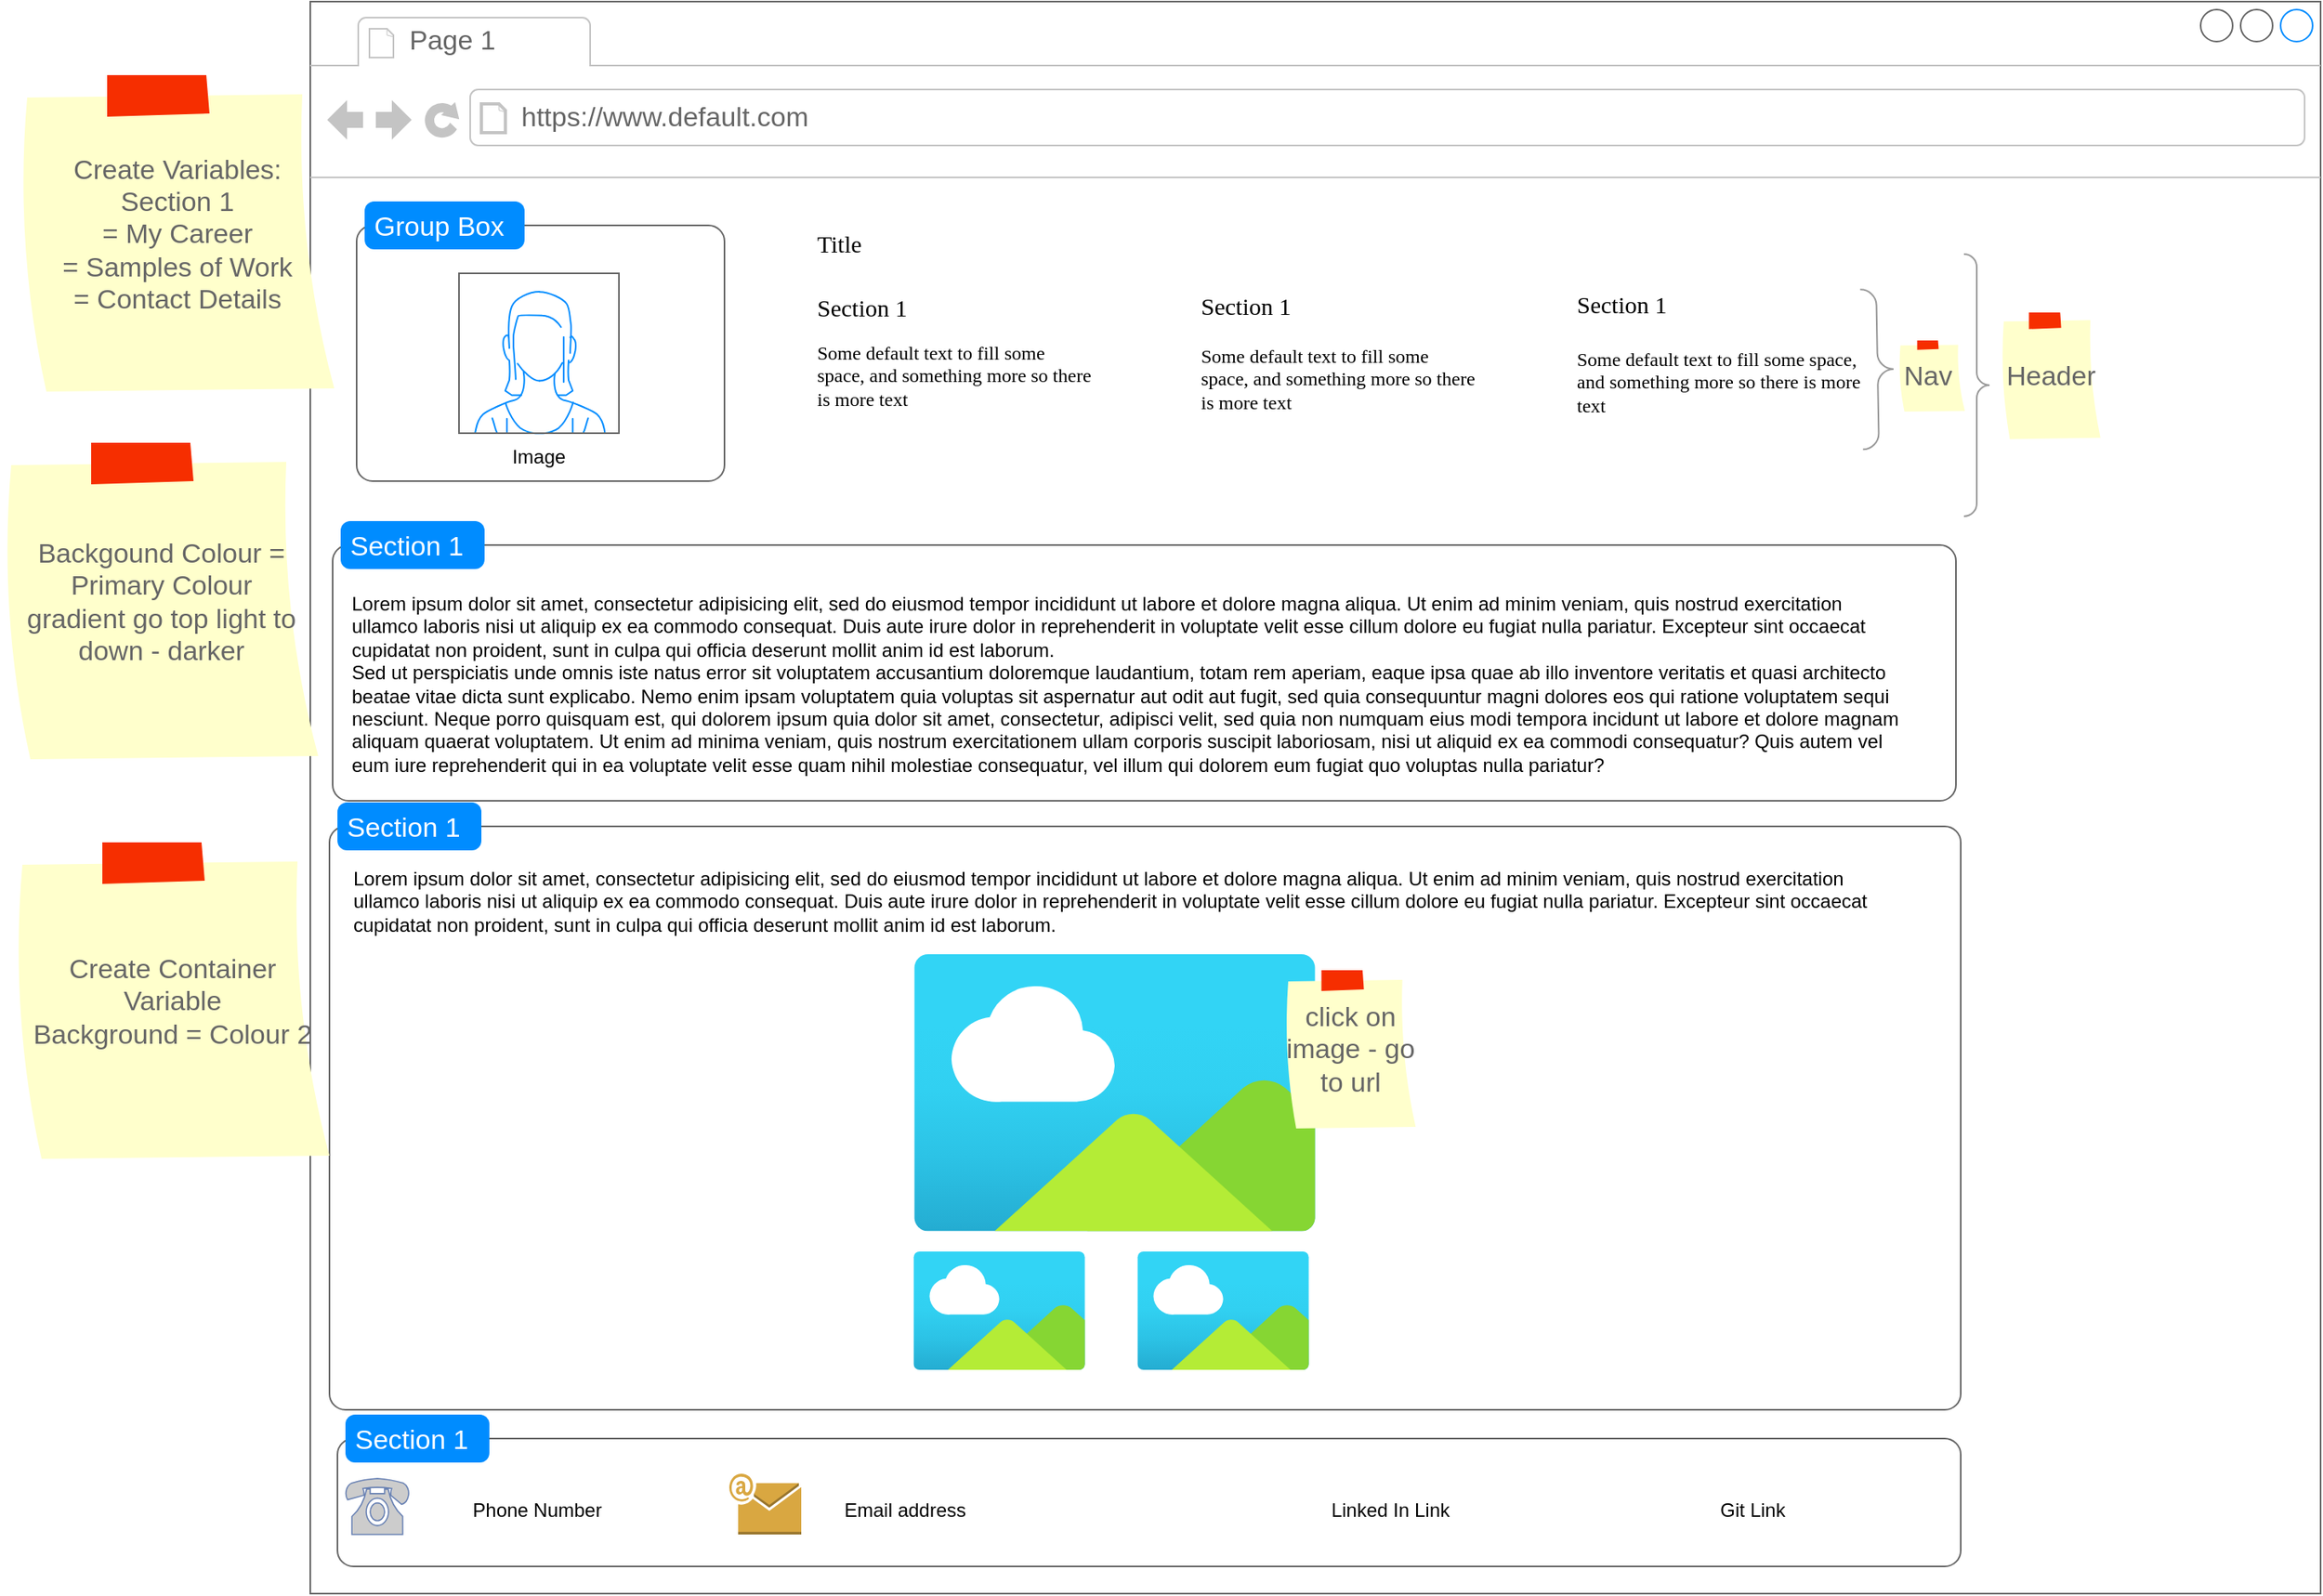 <mxfile version="15.9.1" type="github">
  <diagram name="Page-1" id="2cc2dc42-3aac-f2a9-1cec-7a8b7cbee084">
    <mxGraphModel dx="2489" dy="762" grid="1" gridSize="10" guides="1" tooltips="1" connect="1" arrows="1" fold="1" page="1" pageScale="1" pageWidth="1100" pageHeight="850" background="none" math="0" shadow="0">
      <root>
        <mxCell id="0" />
        <mxCell id="1" parent="0" />
        <mxCell id="7026571954dc6520-1" value="" style="strokeWidth=1;shadow=0;dashed=0;align=center;html=1;shape=mxgraph.mockup.containers.browserWindow;rSize=0;strokeColor=#666666;mainText=,;recursiveResize=0;rounded=0;labelBackgroundColor=none;fontFamily=Verdana;fontSize=12" parent="1" vertex="1">
          <mxGeometry x="23" y="44" width="1257" height="996" as="geometry" />
        </mxCell>
        <mxCell id="7026571954dc6520-2" value="Page 1" style="strokeWidth=1;shadow=0;dashed=0;align=center;html=1;shape=mxgraph.mockup.containers.anchor;fontSize=17;fontColor=#666666;align=left;" parent="7026571954dc6520-1" vertex="1">
          <mxGeometry x="60" y="12" width="110" height="26" as="geometry" />
        </mxCell>
        <mxCell id="7026571954dc6520-3" value="https://www.default.com" style="strokeWidth=1;shadow=0;dashed=0;align=center;html=1;shape=mxgraph.mockup.containers.anchor;rSize=0;fontSize=17;fontColor=#666666;align=left;" parent="7026571954dc6520-1" vertex="1">
          <mxGeometry x="130" y="60" width="250" height="26" as="geometry" />
        </mxCell>
        <mxCell id="7026571954dc6520-4" value="Sharon Martin" style="text;html=1;points=[];align=left;verticalAlign=top;spacingTop=-4;fontSize=30;fontFamily=Verdana" parent="7026571954dc6520-1" vertex="1">
          <mxGeometry x="30" y="140" width="340" height="50" as="geometry" />
        </mxCell>
        <mxCell id="7026571954dc6520-6" value="Section 1" style="text;html=1;points=[];align=left;verticalAlign=top;spacingTop=-4;fontSize=15;fontFamily=Verdana" parent="7026571954dc6520-1" vertex="1">
          <mxGeometry x="315" y="180" width="170" height="30" as="geometry" />
        </mxCell>
        <mxCell id="7026571954dc6520-7" value="Some default text to fill some space, and&amp;nbsp;&lt;span&gt;something more so there is more text&lt;/span&gt;" style="text;html=1;points=[];align=left;verticalAlign=top;spacingTop=-4;fontSize=12;fontFamily=Verdana;whiteSpace=wrap;" parent="7026571954dc6520-1" vertex="1">
          <mxGeometry x="315" y="210" width="175" height="60" as="geometry" />
        </mxCell>
        <mxCell id="7026571954dc6520-8" value="Section 1" style="text;html=1;points=[];align=left;verticalAlign=top;spacingTop=-4;fontSize=15;fontFamily=Verdana" parent="7026571954dc6520-1" vertex="1">
          <mxGeometry x="790" y="178" width="170" height="30" as="geometry" />
        </mxCell>
        <mxCell id="7026571954dc6520-9" value="Some default text to fill some space, and&amp;nbsp;&lt;span&gt;something more so there is more text&lt;/span&gt;" style="text;html=1;points=[];align=left;verticalAlign=top;spacingTop=-4;fontSize=12;fontFamily=Verdana;whiteSpace=wrap;" parent="7026571954dc6520-1" vertex="1">
          <mxGeometry x="790" y="214" width="180" height="40" as="geometry" />
        </mxCell>
        <mxCell id="7026571954dc6520-10" value="Section 1" style="text;html=1;points=[];align=left;verticalAlign=top;spacingTop=-4;fontSize=15;fontFamily=Verdana" parent="7026571954dc6520-1" vertex="1">
          <mxGeometry x="555" y="179" width="170" height="30" as="geometry" />
        </mxCell>
        <mxCell id="7026571954dc6520-11" value="Some default text to fill some space, and&amp;nbsp;&lt;span&gt;something more so there is more text&lt;/span&gt;" style="text;html=1;points=[];align=left;verticalAlign=top;spacingTop=-4;fontSize=12;fontFamily=Verdana;whiteSpace=wrap;" parent="7026571954dc6520-1" vertex="1">
          <mxGeometry x="555" y="212" width="175" height="40" as="geometry" />
        </mxCell>
        <mxCell id="7026571954dc6520-16" value="Title" style="text;html=1;points=[];align=left;verticalAlign=top;spacingTop=-4;fontSize=15;fontFamily=Verdana" parent="7026571954dc6520-1" vertex="1">
          <mxGeometry x="315" y="140" width="170" height="30" as="geometry" />
        </mxCell>
        <mxCell id="CAKOtPOXRMSO6RPQMRg_-5" value="" style="shape=mxgraph.mockup.containers.marginRect;rectMarginTop=10;strokeColor=#666666;strokeWidth=1;dashed=0;rounded=1;arcSize=5;recursiveResize=0;" vertex="1" parent="7026571954dc6520-1">
          <mxGeometry x="29" y="130" width="230" height="170" as="geometry" />
        </mxCell>
        <mxCell id="CAKOtPOXRMSO6RPQMRg_-6" value="Group Box" style="shape=rect;strokeColor=none;fillColor=#008cff;strokeWidth=1;dashed=0;rounded=1;arcSize=20;fontColor=#ffffff;fontSize=17;spacing=2;spacingTop=-2;align=left;autosize=1;spacingLeft=4;resizeWidth=0;resizeHeight=0;perimeter=none;" vertex="1" parent="CAKOtPOXRMSO6RPQMRg_-5">
          <mxGeometry x="5" y="-5" width="100" height="30" as="geometry" />
        </mxCell>
        <mxCell id="CAKOtPOXRMSO6RPQMRg_-4" value="" style="verticalLabelPosition=bottom;shadow=0;dashed=0;align=center;html=1;verticalAlign=top;strokeWidth=1;shape=mxgraph.mockup.containers.userFemale;strokeColor=#666666;strokeColor2=#008cff;" vertex="1" parent="CAKOtPOXRMSO6RPQMRg_-5">
          <mxGeometry x="64" y="40" width="100" height="100" as="geometry" />
        </mxCell>
        <mxCell id="CAKOtPOXRMSO6RPQMRg_-12" value="Image" style="text;html=1;strokeColor=none;fillColor=none;align=center;verticalAlign=middle;whiteSpace=wrap;rounded=0;" vertex="1" parent="CAKOtPOXRMSO6RPQMRg_-5">
          <mxGeometry x="14" y="140" width="200" height="30" as="geometry" />
        </mxCell>
        <mxCell id="CAKOtPOXRMSO6RPQMRg_-14" value="" style="shape=mxgraph.mockup.containers.marginRect;rectMarginTop=10;strokeColor=#666666;strokeWidth=1;dashed=0;rounded=1;arcSize=5;recursiveResize=0;" vertex="1" parent="7026571954dc6520-1">
          <mxGeometry x="14" y="330" width="1015" height="170" as="geometry" />
        </mxCell>
        <mxCell id="CAKOtPOXRMSO6RPQMRg_-15" value="Section 1" style="shape=rect;strokeColor=none;fillColor=#008cff;strokeWidth=1;dashed=0;rounded=1;arcSize=20;fontColor=#ffffff;fontSize=17;spacing=2;spacingTop=-2;align=left;autosize=1;spacingLeft=4;resizeWidth=0;resizeHeight=0;perimeter=none;" vertex="1" parent="CAKOtPOXRMSO6RPQMRg_-14">
          <mxGeometry x="5" y="-5" width="90" height="30" as="geometry" />
        </mxCell>
        <mxCell id="CAKOtPOXRMSO6RPQMRg_-18" value="Lorem ipsum dolor sit amet, consectetur adipisicing elit, sed do eiusmod tempor incididunt ut labore et dolore magna aliqua. Ut enim ad minim veniam, quis nostrud exercitation ullamco laboris nisi ut aliquip ex ea commodo consequat. Duis aute irure dolor in reprehenderit in voluptate velit esse cillum dolore eu fugiat nulla pariatur. Excepteur sint occaecat cupidatat non proident, sunt in culpa qui officia deserunt mollit anim id est laborum.&#xa;Sed ut perspiciatis unde omnis iste natus error sit voluptatem accusantium doloremque laudantium, totam rem aperiam, eaque ipsa quae ab illo inventore veritatis et quasi architecto beatae vitae dicta sunt explicabo. Nemo enim ipsam voluptatem quia voluptas sit aspernatur aut odit aut fugit, sed quia consequuntur magni dolores eos qui ratione voluptatem sequi nesciunt. Neque porro quisquam est, qui dolorem ipsum quia dolor sit amet, consectetur, adipisci velit, sed quia non numquam eius modi tempora incidunt ut labore et dolore magnam aliquam quaerat voluptatem. Ut enim ad minima veniam, quis nostrum exercitationem ullam corporis suscipit laboriosam, nisi ut aliquid ex ea commodi consequatur? Quis autem vel eum iure reprehenderit qui in ea voluptate velit esse quam nihil molestiae consequatur, vel illum qui dolorem eum fugiat quo voluptas nulla pariatur?" style="text;spacingTop=-5;whiteSpace=wrap;html=1;align=left;fontSize=12;fontFamily=Helvetica;fillColor=none;strokeColor=none;rounded=0;shadow=1;labelBackgroundColor=none;" vertex="1" parent="7026571954dc6520-1">
          <mxGeometry x="24" y="368" width="975" height="140" as="geometry" />
        </mxCell>
        <mxCell id="CAKOtPOXRMSO6RPQMRg_-22" value="" style="labelPosition=right;align=left;strokeWidth=1;shape=mxgraph.mockup.markup.curlyBrace;html=1;shadow=0;dashed=0;strokeColor=#999999;direction=north;rotation=-181;" vertex="1" parent="7026571954dc6520-1">
          <mxGeometry x="970" y="180" width="20" height="100" as="geometry" />
        </mxCell>
        <mxCell id="CAKOtPOXRMSO6RPQMRg_-23" value="" style="shape=mxgraph.mockup.containers.marginRect;rectMarginTop=10;strokeColor=#666666;strokeWidth=1;dashed=0;rounded=1;arcSize=5;recursiveResize=0;" vertex="1" parent="7026571954dc6520-1">
          <mxGeometry x="12" y="506" width="1020" height="375" as="geometry" />
        </mxCell>
        <mxCell id="CAKOtPOXRMSO6RPQMRg_-24" value="Section 1" style="shape=rect;strokeColor=none;fillColor=#008cff;strokeWidth=1;dashed=0;rounded=1;arcSize=20;fontColor=#ffffff;fontSize=17;spacing=2;spacingTop=-2;align=left;autosize=1;spacingLeft=4;resizeWidth=0;resizeHeight=0;perimeter=none;" vertex="1" parent="CAKOtPOXRMSO6RPQMRg_-23">
          <mxGeometry x="5" y="-5" width="90" height="30" as="geometry" />
        </mxCell>
        <mxCell id="CAKOtPOXRMSO6RPQMRg_-25" value="Lorem ipsum dolor sit amet, consectetur adipisicing elit, sed do eiusmod tempor incididunt ut labore et dolore magna aliqua. Ut enim ad minim veniam, quis nostrud exercitation ullamco laboris nisi ut aliquip ex ea commodo consequat. Duis aute irure dolor in reprehenderit in voluptate velit esse cillum dolore eu fugiat nulla pariatur. Excepteur sint occaecat cupidatat non proident, sunt in culpa qui officia deserunt mollit anim id est laborum.&lt;br&gt;" style="text;spacingTop=-5;whiteSpace=wrap;html=1;align=left;fontSize=12;fontFamily=Helvetica;fillColor=none;strokeColor=none;rounded=0;shadow=1;labelBackgroundColor=none;" vertex="1" parent="CAKOtPOXRMSO6RPQMRg_-23">
          <mxGeometry x="12.5" y="34" width="975" height="50" as="geometry" />
        </mxCell>
        <mxCell id="CAKOtPOXRMSO6RPQMRg_-36" value="" style="aspect=fixed;html=1;points=[];align=center;image;fontSize=12;image=img/lib/azure2/general/Image.svg;" vertex="1" parent="CAKOtPOXRMSO6RPQMRg_-23">
          <mxGeometry x="365" y="90" width="252" height="173.25" as="geometry" />
        </mxCell>
        <mxCell id="CAKOtPOXRMSO6RPQMRg_-37" value="" style="aspect=fixed;html=1;points=[];align=center;image;fontSize=12;image=img/lib/azure2/general/Image.svg;" vertex="1" parent="CAKOtPOXRMSO6RPQMRg_-23">
          <mxGeometry x="365" y="276" width="107.64" height="74" as="geometry" />
        </mxCell>
        <mxCell id="CAKOtPOXRMSO6RPQMRg_-39" value="" style="aspect=fixed;html=1;points=[];align=center;image;fontSize=12;image=img/lib/azure2/general/Image.svg;" vertex="1" parent="CAKOtPOXRMSO6RPQMRg_-23">
          <mxGeometry x="505" y="276" width="107.64" height="74" as="geometry" />
        </mxCell>
        <mxCell id="CAKOtPOXRMSO6RPQMRg_-53" value="click on image - go to url" style="strokeWidth=1;shadow=0;dashed=0;align=center;html=1;shape=mxgraph.mockup.text.stickyNote2;fontColor=#666666;mainText=;fontSize=17;whiteSpace=wrap;fillColor=#ffffcc;strokeColor=#F62E00;" vertex="1" parent="CAKOtPOXRMSO6RPQMRg_-23">
          <mxGeometry x="597" y="100" width="83" height="100" as="geometry" />
        </mxCell>
        <mxCell id="CAKOtPOXRMSO6RPQMRg_-56" value="Nav&amp;nbsp;" style="strokeWidth=1;shadow=0;dashed=0;align=center;html=1;shape=mxgraph.mockup.text.stickyNote2;fontColor=#666666;mainText=;fontSize=17;whiteSpace=wrap;fillColor=#ffffcc;strokeColor=#F62E00;" vertex="1" parent="7026571954dc6520-1">
          <mxGeometry x="993" y="212" width="42" height="45" as="geometry" />
        </mxCell>
        <mxCell id="CAKOtPOXRMSO6RPQMRg_-57" value="" style="verticalLabelPosition=bottom;shadow=0;dashed=0;align=center;html=1;verticalAlign=top;strokeWidth=1;shape=mxgraph.mockup.markup.curlyBrace;strokeColor=#999999;rotation=90;" vertex="1" parent="7026571954dc6520-1">
          <mxGeometry x="960" y="232" width="164" height="16" as="geometry" />
        </mxCell>
        <mxCell id="CAKOtPOXRMSO6RPQMRg_-58" value="Header" style="strokeWidth=1;shadow=0;dashed=0;align=center;html=1;shape=mxgraph.mockup.text.stickyNote2;fontColor=#666666;mainText=;fontSize=17;whiteSpace=wrap;fillColor=#ffffcc;strokeColor=#F62E00;" vertex="1" parent="7026571954dc6520-1">
          <mxGeometry x="1057" y="194.5" width="63" height="80" as="geometry" />
        </mxCell>
        <mxCell id="CAKOtPOXRMSO6RPQMRg_-40" value="" style="shape=mxgraph.mockup.containers.marginRect;rectMarginTop=10;strokeColor=#666666;strokeWidth=1;dashed=0;rounded=1;arcSize=5;recursiveResize=0;" vertex="1" parent="7026571954dc6520-1">
          <mxGeometry x="17" y="889" width="1015" height="90" as="geometry" />
        </mxCell>
        <mxCell id="CAKOtPOXRMSO6RPQMRg_-41" value="Section 1" style="shape=rect;strokeColor=none;fillColor=#008cff;strokeWidth=1;dashed=0;rounded=1;arcSize=20;fontColor=#ffffff;fontSize=17;spacing=2;spacingTop=-2;align=left;autosize=1;spacingLeft=4;resizeWidth=0;resizeHeight=0;perimeter=none;" vertex="1" parent="CAKOtPOXRMSO6RPQMRg_-40">
          <mxGeometry x="5" y="-5" width="90" height="30" as="geometry" />
        </mxCell>
        <mxCell id="CAKOtPOXRMSO6RPQMRg_-43" value="Phone Number" style="text;html=1;strokeColor=none;fillColor=none;align=center;verticalAlign=middle;whiteSpace=wrap;rounded=0;" vertex="1" parent="CAKOtPOXRMSO6RPQMRg_-40">
          <mxGeometry x="45" y="40" width="160" height="30" as="geometry" />
        </mxCell>
        <mxCell id="CAKOtPOXRMSO6RPQMRg_-44" value="Email address" style="text;html=1;strokeColor=none;fillColor=none;align=center;verticalAlign=middle;whiteSpace=wrap;rounded=0;" vertex="1" parent="CAKOtPOXRMSO6RPQMRg_-40">
          <mxGeometry x="275" y="40" width="160" height="30" as="geometry" />
        </mxCell>
        <mxCell id="CAKOtPOXRMSO6RPQMRg_-45" value="Linked In Link" style="text;html=1;strokeColor=none;fillColor=none;align=center;verticalAlign=middle;whiteSpace=wrap;rounded=0;" vertex="1" parent="CAKOtPOXRMSO6RPQMRg_-40">
          <mxGeometry x="580" y="40" width="157" height="30" as="geometry" />
        </mxCell>
        <mxCell id="CAKOtPOXRMSO6RPQMRg_-46" value="Git Link" style="text;html=1;strokeColor=none;fillColor=none;align=center;verticalAlign=middle;whiteSpace=wrap;rounded=0;" vertex="1" parent="CAKOtPOXRMSO6RPQMRg_-40">
          <mxGeometry x="805" y="40" width="160" height="30" as="geometry" />
        </mxCell>
        <mxCell id="CAKOtPOXRMSO6RPQMRg_-47" value="" style="fontColor=#0066CC;verticalAlign=top;verticalLabelPosition=bottom;labelPosition=center;align=center;html=1;outlineConnect=0;fillColor=#CCCCCC;strokeColor=#6881B3;gradientColor=none;gradientDirection=north;strokeWidth=2;shape=mxgraph.networks.phone_1;" vertex="1" parent="CAKOtPOXRMSO6RPQMRg_-40">
          <mxGeometry x="5" y="35" width="40" height="35" as="geometry" />
        </mxCell>
        <mxCell id="CAKOtPOXRMSO6RPQMRg_-48" value="" style="outlineConnect=0;dashed=0;verticalLabelPosition=bottom;verticalAlign=top;align=center;html=1;shape=mxgraph.aws3.email;fillColor=#D9A741;gradientColor=none;" vertex="1" parent="CAKOtPOXRMSO6RPQMRg_-40">
          <mxGeometry x="245" y="32" width="45" height="38" as="geometry" />
        </mxCell>
        <mxCell id="CAKOtPOXRMSO6RPQMRg_-49" value="" style="shape=image;html=1;verticalAlign=top;verticalLabelPosition=bottom;labelBackgroundColor=#ffffff;imageAspect=0;aspect=fixed;image=https://cdn4.iconfinder.com/data/icons/social-media-2182/512/linked_in__social__media__social_media__-128.png" vertex="1" parent="CAKOtPOXRMSO6RPQMRg_-40">
          <mxGeometry x="577" y="37.5" width="30" height="30" as="geometry" />
        </mxCell>
        <mxCell id="CAKOtPOXRMSO6RPQMRg_-50" value="" style="shape=image;html=1;verticalAlign=top;verticalLabelPosition=bottom;labelBackgroundColor=#ffffff;imageAspect=0;aspect=fixed;image=https://cdn0.iconfinder.com/data/icons/social-network-9/50/29-128.png" vertex="1" parent="CAKOtPOXRMSO6RPQMRg_-40">
          <mxGeometry x="827" y="40" width="30" height="30" as="geometry" />
        </mxCell>
        <mxCell id="CAKOtPOXRMSO6RPQMRg_-26" value="Create Variables:&lt;br&gt;Section 1&lt;br&gt;= My Career&lt;br&gt;= Samples of Work&lt;br&gt;= Contact Details&lt;br&gt;" style="strokeWidth=1;shadow=0;dashed=0;align=center;html=1;shape=mxgraph.mockup.text.stickyNote2;fontColor=#666666;mainText=;fontSize=17;whiteSpace=wrap;fillColor=#ffffcc;strokeColor=#F62E00;" vertex="1" parent="1">
          <mxGeometry x="-160" y="90" width="200" height="200" as="geometry" />
        </mxCell>
        <mxCell id="CAKOtPOXRMSO6RPQMRg_-51" value="Create Container &lt;br&gt;Variable&lt;br&gt;Background = Colour 2" style="strokeWidth=1;shadow=0;dashed=0;align=center;html=1;shape=mxgraph.mockup.text.stickyNote2;fontColor=#666666;mainText=;fontSize=17;whiteSpace=wrap;fillColor=#ffffcc;strokeColor=#F62E00;" vertex="1" parent="1">
          <mxGeometry x="-163" y="570" width="200" height="200" as="geometry" />
        </mxCell>
        <mxCell id="CAKOtPOXRMSO6RPQMRg_-52" value="Backgound Colour =&lt;br&gt;Primary Colour&lt;br&gt;gradient go top light to &lt;br&gt;down - darker" style="strokeWidth=1;shadow=0;dashed=0;align=center;html=1;shape=mxgraph.mockup.text.stickyNote2;fontColor=#666666;mainText=;fontSize=17;whiteSpace=wrap;fillColor=#ffffcc;strokeColor=#F62E00;" vertex="1" parent="1">
          <mxGeometry x="-170" y="320" width="200" height="200" as="geometry" />
        </mxCell>
      </root>
    </mxGraphModel>
  </diagram>
</mxfile>
